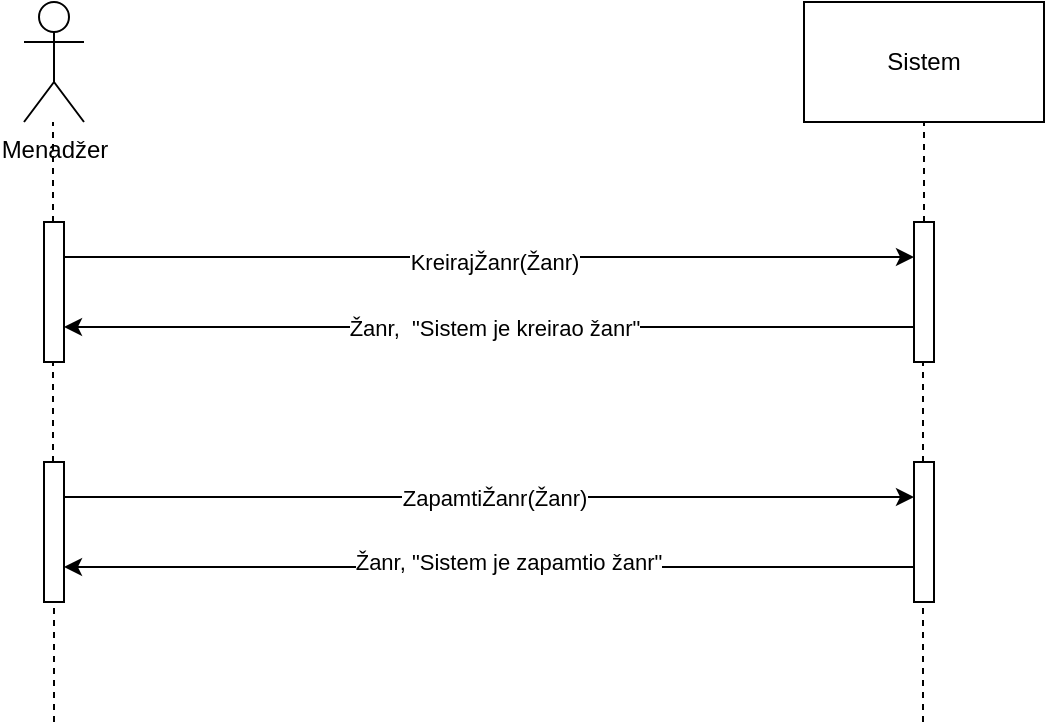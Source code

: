 <mxfile version="13.8.2" type="device"><diagram id="R2lEEEUBdFMjLlhIrx00" name="Page-1"><mxGraphModel dx="1102" dy="614" grid="1" gridSize="10" guides="1" tooltips="1" connect="1" arrows="1" fold="1" page="1" pageScale="1" pageWidth="850" pageHeight="1100" math="0" shadow="0" extFonts="Permanent Marker^https://fonts.googleapis.com/css?family=Permanent+Marker"><root><mxCell id="0"/><mxCell id="1" parent="0"/><mxCell id="Ipl6O1KXnMX-r3JlVsDr-3" value="Sistem" style="rounded=0;whiteSpace=wrap;html=1;" parent="1" vertex="1"><mxGeometry x="520" y="160" width="120" height="60" as="geometry"/></mxCell><mxCell id="Ipl6O1KXnMX-r3JlVsDr-16" value="" style="endArrow=none;dashed=1;html=1;entryX=0.5;entryY=1;entryDx=0;entryDy=0;" parent="1" source="Ipl6O1KXnMX-r3JlVsDr-24" edge="1"><mxGeometry width="50" height="50" relative="1" as="geometry"><mxPoint x="580" y="260" as="sourcePoint"/><mxPoint x="580" y="220" as="targetPoint"/></mxGeometry></mxCell><mxCell id="Ipl6O1KXnMX-r3JlVsDr-20" value="Menadžer" style="shape=umlActor;verticalLabelPosition=bottom;verticalAlign=top;html=1;outlineConnect=0;" parent="1" vertex="1"><mxGeometry x="130" y="160" width="30" height="60" as="geometry"/></mxCell><mxCell id="Ipl6O1KXnMX-r3JlVsDr-25" style="edgeStyle=orthogonalEdgeStyle;rounded=0;orthogonalLoop=1;jettySize=auto;html=1;exitX=1;exitY=0.25;exitDx=0;exitDy=0;entryX=0;entryY=0.25;entryDx=0;entryDy=0;" parent="1" source="Ipl6O1KXnMX-r3JlVsDr-22" target="Ipl6O1KXnMX-r3JlVsDr-24" edge="1"><mxGeometry relative="1" as="geometry"/></mxCell><mxCell id="Ipl6O1KXnMX-r3JlVsDr-33" value="KreirajŽanr(Žanr)" style="edgeLabel;html=1;align=center;verticalAlign=middle;resizable=0;points=[];" parent="Ipl6O1KXnMX-r3JlVsDr-25" vertex="1" connectable="0"><mxGeometry x="-0.125" y="-1" relative="1" as="geometry"><mxPoint x="29" y="1" as="offset"/></mxGeometry></mxCell><mxCell id="Ipl6O1KXnMX-r3JlVsDr-22" value="" style="rounded=0;whiteSpace=wrap;html=1;" parent="1" vertex="1"><mxGeometry x="140" y="270" width="10" height="70" as="geometry"/></mxCell><mxCell id="Ipl6O1KXnMX-r3JlVsDr-26" style="edgeStyle=orthogonalEdgeStyle;rounded=0;orthogonalLoop=1;jettySize=auto;html=1;exitX=0;exitY=0.75;exitDx=0;exitDy=0;entryX=1;entryY=0.75;entryDx=0;entryDy=0;" parent="1" source="Ipl6O1KXnMX-r3JlVsDr-24" target="Ipl6O1KXnMX-r3JlVsDr-22" edge="1"><mxGeometry relative="1" as="geometry"/></mxCell><mxCell id="Ipl6O1KXnMX-r3JlVsDr-34" value="Žanr,&amp;nbsp; &quot;Sistem je kreirao žanr&quot;" style="edgeLabel;html=1;align=center;verticalAlign=middle;resizable=0;points=[];" parent="Ipl6O1KXnMX-r3JlVsDr-26" vertex="1" connectable="0"><mxGeometry x="0.092" relative="1" as="geometry"><mxPoint x="22" as="offset"/></mxGeometry></mxCell><mxCell id="Ipl6O1KXnMX-r3JlVsDr-24" value="" style="rounded=0;whiteSpace=wrap;html=1;" parent="1" vertex="1"><mxGeometry x="575" y="270" width="10" height="70" as="geometry"/></mxCell><mxCell id="Ipl6O1KXnMX-r3JlVsDr-27" style="edgeStyle=orthogonalEdgeStyle;rounded=0;orthogonalLoop=1;jettySize=auto;html=1;exitX=1;exitY=0.25;exitDx=0;exitDy=0;entryX=0;entryY=0.25;entryDx=0;entryDy=0;" parent="1" source="Ipl6O1KXnMX-r3JlVsDr-28" target="Ipl6O1KXnMX-r3JlVsDr-30" edge="1"><mxGeometry relative="1" as="geometry"/></mxCell><mxCell id="Ipl6O1KXnMX-r3JlVsDr-35" value="ZapamtiŽanr(Žanr)" style="edgeLabel;html=1;align=center;verticalAlign=middle;resizable=0;points=[];" parent="Ipl6O1KXnMX-r3JlVsDr-27" vertex="1" connectable="0"><mxGeometry x="-0.134" y="1" relative="1" as="geometry"><mxPoint x="31" y="1" as="offset"/></mxGeometry></mxCell><mxCell id="Ipl6O1KXnMX-r3JlVsDr-28" value="" style="rounded=0;whiteSpace=wrap;html=1;" parent="1" vertex="1"><mxGeometry x="140" y="390" width="10" height="70" as="geometry"/></mxCell><mxCell id="Ipl6O1KXnMX-r3JlVsDr-29" style="edgeStyle=orthogonalEdgeStyle;rounded=0;orthogonalLoop=1;jettySize=auto;html=1;exitX=0;exitY=0.75;exitDx=0;exitDy=0;entryX=1;entryY=0.75;entryDx=0;entryDy=0;" parent="1" source="Ipl6O1KXnMX-r3JlVsDr-30" target="Ipl6O1KXnMX-r3JlVsDr-28" edge="1"><mxGeometry relative="1" as="geometry"/></mxCell><mxCell id="Ipl6O1KXnMX-r3JlVsDr-36" value="Žanr, &quot;Sistem je zapamtio žanr&quot;" style="edgeLabel;html=1;align=center;verticalAlign=middle;resizable=0;points=[];" parent="Ipl6O1KXnMX-r3JlVsDr-29" vertex="1" connectable="0"><mxGeometry x="-0.045" y="-3" relative="1" as="geometry"><mxPoint as="offset"/></mxGeometry></mxCell><mxCell id="Ipl6O1KXnMX-r3JlVsDr-30" value="" style="rounded=0;whiteSpace=wrap;html=1;" parent="1" vertex="1"><mxGeometry x="575" y="390" width="10" height="70" as="geometry"/></mxCell><mxCell id="Ipl6O1KXnMX-r3JlVsDr-31" value="" style="endArrow=none;dashed=1;html=1;entryX=0.5;entryY=1;entryDx=0;entryDy=0;" parent="1" edge="1"><mxGeometry width="50" height="50" relative="1" as="geometry"><mxPoint x="144.5" y="390" as="sourcePoint"/><mxPoint x="144.5" y="340" as="targetPoint"/></mxGeometry></mxCell><mxCell id="Ipl6O1KXnMX-r3JlVsDr-32" value="" style="endArrow=none;dashed=1;html=1;entryX=0.5;entryY=1;entryDx=0;entryDy=0;" parent="1" edge="1"><mxGeometry width="50" height="50" relative="1" as="geometry"><mxPoint x="579.5" y="390" as="sourcePoint"/><mxPoint x="579.5" y="340" as="targetPoint"/></mxGeometry></mxCell><mxCell id="Ipl6O1KXnMX-r3JlVsDr-37" value="" style="endArrow=none;dashed=1;html=1;entryX=0.5;entryY=1;entryDx=0;entryDy=0;" parent="1" target="Ipl6O1KXnMX-r3JlVsDr-28" edge="1"><mxGeometry width="50" height="50" relative="1" as="geometry"><mxPoint x="145" y="520" as="sourcePoint"/><mxPoint x="170" y="480" as="targetPoint"/></mxGeometry></mxCell><mxCell id="Ipl6O1KXnMX-r3JlVsDr-38" value="" style="endArrow=none;dashed=1;html=1;entryX=0.5;entryY=1;entryDx=0;entryDy=0;" parent="1" edge="1"><mxGeometry width="50" height="50" relative="1" as="geometry"><mxPoint x="579.5" y="520" as="sourcePoint"/><mxPoint x="579.5" y="460" as="targetPoint"/></mxGeometry></mxCell><mxCell id="3lhdipSffQq6BTKaQ9-f-2" value="" style="endArrow=none;dashed=1;html=1;entryX=0.5;entryY=1;entryDx=0;entryDy=0;" parent="1" edge="1"><mxGeometry width="50" height="50" relative="1" as="geometry"><mxPoint x="144.5" y="270" as="sourcePoint"/><mxPoint x="144.5" y="220" as="targetPoint"/></mxGeometry></mxCell></root></mxGraphModel></diagram></mxfile>
